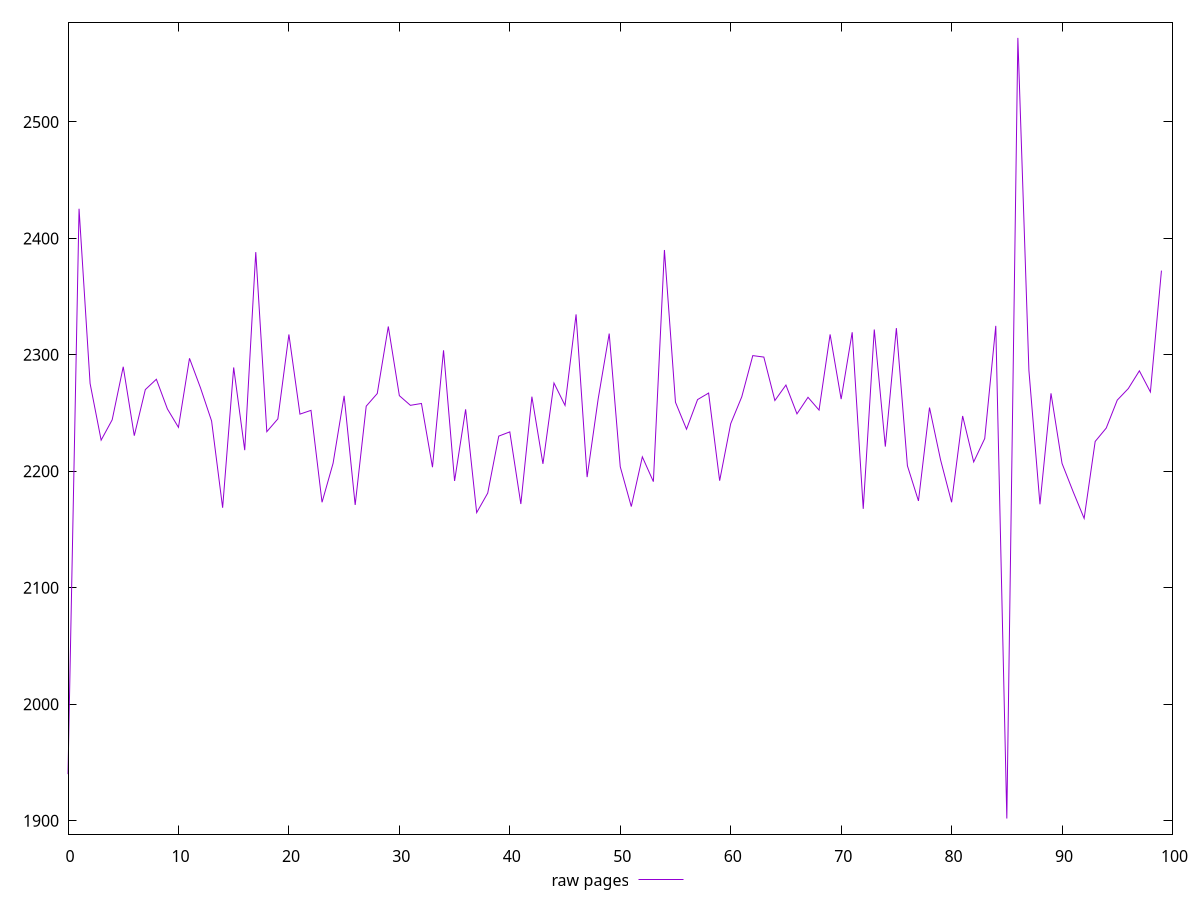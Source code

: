 $_rawPages <<EOF
1939.9439999999981
2425.443999999991
2275.403999999977
2226.767999999984
2244.219999999983
2289.7799999999884
2230.595999999982
2270.1559999999763
2279.05199999998
2253.5519999999847
2237.7439999999865
2297.023999999976
2271.535999999976
2243.2119999999804
2168.7159999999817
2289.1759999999827
2218.147999999979
2388.207999999975
2234.0239999999853
2245.015999999984
2317.527999999979
2249.099999999987
2252.3439999999814
2173.4079999999863
2206.887999999994
2264.8159999999802
2171.095999999991
2255.935999999983
2266.795999999977
2324.343999999976
2264.959999999987
2256.655999999987
2258.243999999979
2203.535999999983
2303.907999999984
2191.743999999985
2253.215999999977
2164.527999999989
2181.2879999999886
2230.2279999999864
2233.8599999999833
2171.9319999999875
2264.0799999999826
2206.391999999989
2275.8039999999896
2256.6079999999865
2334.7439999999688
2195.0279999999943
2262.143999999982
2318.2799999999834
2203.927999999987
2169.7399999999843
2212.407999999975
2191.1359999999854
2390.0439999999676
2259.2999999999884
2236.1639999999843
2261.579999999982
2267.1999999999816
2191.947999999993
2240.871999999985
2263.911999999982
2299.355999999978
2298.0919999999737
2260.787999999981
2274.071999999982
2249.33999999999
2263.5519999999847
2252.5759999999873
2317.5359999999805
2261.979999999987
2319.387999999964
2167.795999999993
2321.7759999999817
2221.207999999987
2322.9719999999775
2204.7679999999855
2174.5799999999863
2254.7239999999824
2209.879999999992
2173.415999999984
2247.5119999999824
2208.0639999999844
2228.1599999999876
2324.895999999975
1901.8560000000002
2572.1599999999935
2286.5639999999835
2171.663999999984
2266.9519999999866
2206.7679999999896
2182.5959999999877
2159.575999999985
2225.6399999999794
2237.1239999999884
2261.1479999999797
2271.067999999978
2286.2759999999885
2268.127999999983
2372.343999999978
EOF
set key outside below
set terminal pngcairo
set output "report_00006_2020-11-02T20-21-41.718Z/mainthread-work-breakdown/pages//raw.png"
set yrange [1888.4499200000002:2585.5660799999932]
plot $_rawPages title "raw pages" with line ,